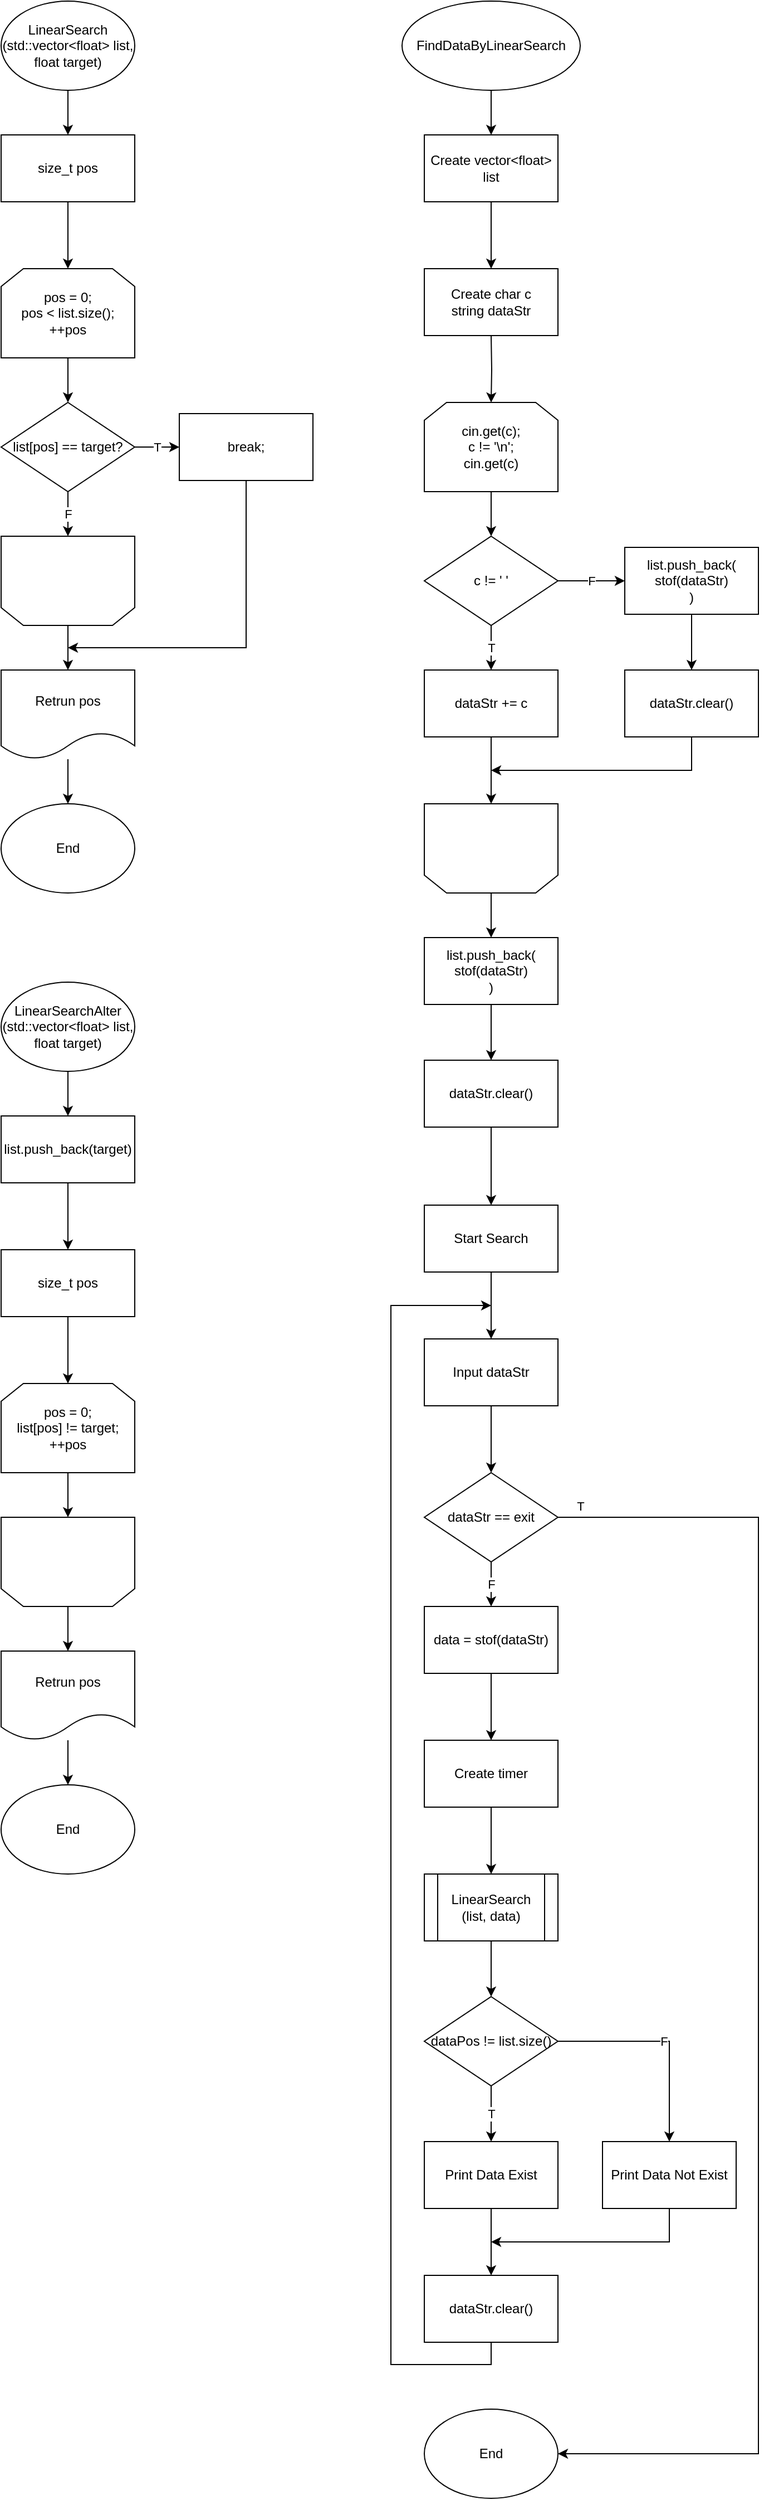 <mxfile version="18.0.6" type="device"><diagram id="dbAv6WOl2y5dL6yzZgsr" name="페이지-1"><mxGraphModel dx="1422" dy="985" grid="1" gridSize="10" guides="1" tooltips="1" connect="1" arrows="1" fold="1" page="1" pageScale="1" pageWidth="827" pageHeight="1169" math="0" shadow="0"><root><mxCell id="0"/><mxCell id="1" parent="0"/><mxCell id="sxUtLEUIHBztCL8-l8hh-17" style="edgeStyle=orthogonalEdgeStyle;rounded=0;orthogonalLoop=1;jettySize=auto;html=1;" edge="1" parent="1" source="sxUtLEUIHBztCL8-l8hh-2" target="sxUtLEUIHBztCL8-l8hh-12"><mxGeometry relative="1" as="geometry"/></mxCell><mxCell id="sxUtLEUIHBztCL8-l8hh-2" value="LinearSearch&lt;br&gt;(std::vector&amp;lt;float&amp;gt; list, float target)" style="ellipse;whiteSpace=wrap;html=1;" vertex="1" parent="1"><mxGeometry x="40" y="40" width="120" height="80" as="geometry"/></mxCell><mxCell id="sxUtLEUIHBztCL8-l8hh-5" style="edgeStyle=orthogonalEdgeStyle;rounded=0;orthogonalLoop=1;jettySize=auto;html=1;entryX=0.5;entryY=0;entryDx=0;entryDy=0;" edge="1" parent="1" source="sxUtLEUIHBztCL8-l8hh-4"><mxGeometry relative="1" as="geometry"><mxPoint x="100" y="400" as="targetPoint"/></mxGeometry></mxCell><mxCell id="sxUtLEUIHBztCL8-l8hh-4" value="pos = 0;&lt;br&gt;pos &amp;lt; list.size();&lt;br&gt;++pos" style="shape=loopLimit;whiteSpace=wrap;html=1;" vertex="1" parent="1"><mxGeometry x="40" y="280" width="120" height="80" as="geometry"/></mxCell><mxCell id="sxUtLEUIHBztCL8-l8hh-15" style="edgeStyle=orthogonalEdgeStyle;rounded=0;orthogonalLoop=1;jettySize=auto;html=1;entryX=0.5;entryY=0;entryDx=0;entryDy=0;" edge="1" parent="1" source="sxUtLEUIHBztCL8-l8hh-6" target="sxUtLEUIHBztCL8-l8hh-11"><mxGeometry relative="1" as="geometry"/></mxCell><mxCell id="sxUtLEUIHBztCL8-l8hh-6" value="" style="shape=loopLimit;whiteSpace=wrap;html=1;flipV=1;" vertex="1" parent="1"><mxGeometry x="40" y="520" width="120" height="80" as="geometry"/></mxCell><mxCell id="sxUtLEUIHBztCL8-l8hh-9" value="F" style="edgeStyle=orthogonalEdgeStyle;rounded=0;orthogonalLoop=1;jettySize=auto;html=1;entryX=0.5;entryY=0;entryDx=0;entryDy=0;" edge="1" parent="1" source="sxUtLEUIHBztCL8-l8hh-8" target="sxUtLEUIHBztCL8-l8hh-6"><mxGeometry relative="1" as="geometry"/></mxCell><mxCell id="sxUtLEUIHBztCL8-l8hh-14" value="T" style="edgeStyle=orthogonalEdgeStyle;rounded=0;orthogonalLoop=1;jettySize=auto;html=1;entryX=0;entryY=0.5;entryDx=0;entryDy=0;" edge="1" parent="1" source="sxUtLEUIHBztCL8-l8hh-8" target="sxUtLEUIHBztCL8-l8hh-13"><mxGeometry relative="1" as="geometry"/></mxCell><mxCell id="sxUtLEUIHBztCL8-l8hh-8" value="&lt;span style=&quot;&quot;&gt;list[pos] == target?&lt;/span&gt;" style="rhombus;whiteSpace=wrap;html=1;" vertex="1" parent="1"><mxGeometry x="40" y="400" width="120" height="80" as="geometry"/></mxCell><mxCell id="sxUtLEUIHBztCL8-l8hh-20" style="edgeStyle=orthogonalEdgeStyle;rounded=0;orthogonalLoop=1;jettySize=auto;html=1;" edge="1" parent="1" source="sxUtLEUIHBztCL8-l8hh-11" target="sxUtLEUIHBztCL8-l8hh-19"><mxGeometry relative="1" as="geometry"/></mxCell><mxCell id="sxUtLEUIHBztCL8-l8hh-11" value="Retrun pos" style="shape=document;whiteSpace=wrap;html=1;boundedLbl=1;" vertex="1" parent="1"><mxGeometry x="40" y="640" width="120" height="80" as="geometry"/></mxCell><mxCell id="sxUtLEUIHBztCL8-l8hh-18" style="edgeStyle=orthogonalEdgeStyle;rounded=0;orthogonalLoop=1;jettySize=auto;html=1;" edge="1" parent="1" source="sxUtLEUIHBztCL8-l8hh-12" target="sxUtLEUIHBztCL8-l8hh-4"><mxGeometry relative="1" as="geometry"/></mxCell><mxCell id="sxUtLEUIHBztCL8-l8hh-12" value="size_t&amp;nbsp;pos" style="rounded=0;whiteSpace=wrap;html=1;" vertex="1" parent="1"><mxGeometry x="40" y="160" width="120" height="60" as="geometry"/></mxCell><mxCell id="sxUtLEUIHBztCL8-l8hh-16" style="edgeStyle=orthogonalEdgeStyle;rounded=0;orthogonalLoop=1;jettySize=auto;html=1;" edge="1" parent="1" source="sxUtLEUIHBztCL8-l8hh-13"><mxGeometry relative="1" as="geometry"><mxPoint x="100" y="620" as="targetPoint"/><Array as="points"><mxPoint x="260" y="620"/></Array></mxGeometry></mxCell><mxCell id="sxUtLEUIHBztCL8-l8hh-13" value="break;" style="rounded=0;whiteSpace=wrap;html=1;" vertex="1" parent="1"><mxGeometry x="200" y="410" width="120" height="60" as="geometry"/></mxCell><mxCell id="sxUtLEUIHBztCL8-l8hh-19" value="End" style="ellipse;whiteSpace=wrap;html=1;" vertex="1" parent="1"><mxGeometry x="40" y="760" width="120" height="80" as="geometry"/></mxCell><mxCell id="sxUtLEUIHBztCL8-l8hh-23" style="edgeStyle=orthogonalEdgeStyle;rounded=0;orthogonalLoop=1;jettySize=auto;html=1;" edge="1" parent="1" source="sxUtLEUIHBztCL8-l8hh-21" target="sxUtLEUIHBztCL8-l8hh-22"><mxGeometry relative="1" as="geometry"/></mxCell><mxCell id="sxUtLEUIHBztCL8-l8hh-21" value="FindDataByLinearSearch" style="ellipse;whiteSpace=wrap;html=1;" vertex="1" parent="1"><mxGeometry x="400" y="40" width="160" height="80" as="geometry"/></mxCell><mxCell id="sxUtLEUIHBztCL8-l8hh-25" style="edgeStyle=orthogonalEdgeStyle;rounded=0;orthogonalLoop=1;jettySize=auto;html=1;" edge="1" parent="1" source="sxUtLEUIHBztCL8-l8hh-22"><mxGeometry relative="1" as="geometry"><mxPoint x="480" y="280" as="targetPoint"/></mxGeometry></mxCell><mxCell id="sxUtLEUIHBztCL8-l8hh-22" value="Create vector&amp;lt;float&amp;gt;&lt;br&gt;list" style="rounded=0;whiteSpace=wrap;html=1;" vertex="1" parent="1"><mxGeometry x="420" y="160" width="120" height="60" as="geometry"/></mxCell><mxCell id="sxUtLEUIHBztCL8-l8hh-38" style="edgeStyle=orthogonalEdgeStyle;rounded=0;orthogonalLoop=1;jettySize=auto;html=1;" edge="1" parent="1" source="sxUtLEUIHBztCL8-l8hh-39"><mxGeometry relative="1" as="geometry"><mxPoint x="100" y="1040" as="targetPoint"/></mxGeometry></mxCell><mxCell id="sxUtLEUIHBztCL8-l8hh-39" value="LinearSearchAlter&lt;br&gt;(std::vector&amp;lt;float&amp;gt; list, float target)" style="ellipse;whiteSpace=wrap;html=1;" vertex="1" parent="1"><mxGeometry x="40" y="920" width="120" height="80" as="geometry"/></mxCell><mxCell id="sxUtLEUIHBztCL8-l8hh-54" style="edgeStyle=orthogonalEdgeStyle;rounded=0;orthogonalLoop=1;jettySize=auto;html=1;entryX=0.5;entryY=0;entryDx=0;entryDy=0;" edge="1" parent="1" source="sxUtLEUIHBztCL8-l8hh-55"><mxGeometry relative="1" as="geometry"><mxPoint x="100" y="1400" as="targetPoint"/></mxGeometry></mxCell><mxCell id="sxUtLEUIHBztCL8-l8hh-55" value="pos = 0;&lt;br&gt;list[pos] != target;&lt;br&gt;++pos" style="shape=loopLimit;whiteSpace=wrap;html=1;" vertex="1" parent="1"><mxGeometry x="40" y="1280" width="120" height="80" as="geometry"/></mxCell><mxCell id="sxUtLEUIHBztCL8-l8hh-56" style="edgeStyle=orthogonalEdgeStyle;rounded=0;orthogonalLoop=1;jettySize=auto;html=1;entryX=0.5;entryY=0;entryDx=0;entryDy=0;" edge="1" parent="1" source="sxUtLEUIHBztCL8-l8hh-57" target="sxUtLEUIHBztCL8-l8hh-59"><mxGeometry relative="1" as="geometry"/></mxCell><mxCell id="sxUtLEUIHBztCL8-l8hh-57" value="" style="shape=loopLimit;whiteSpace=wrap;html=1;flipV=1;" vertex="1" parent="1"><mxGeometry x="40" y="1400" width="120" height="80" as="geometry"/></mxCell><mxCell id="sxUtLEUIHBztCL8-l8hh-58" style="edgeStyle=orthogonalEdgeStyle;rounded=0;orthogonalLoop=1;jettySize=auto;html=1;" edge="1" parent="1" source="sxUtLEUIHBztCL8-l8hh-59" target="sxUtLEUIHBztCL8-l8hh-62"><mxGeometry relative="1" as="geometry"/></mxCell><mxCell id="sxUtLEUIHBztCL8-l8hh-59" value="Retrun pos" style="shape=document;whiteSpace=wrap;html=1;boundedLbl=1;" vertex="1" parent="1"><mxGeometry x="40" y="1520" width="120" height="80" as="geometry"/></mxCell><mxCell id="sxUtLEUIHBztCL8-l8hh-60" style="edgeStyle=orthogonalEdgeStyle;rounded=0;orthogonalLoop=1;jettySize=auto;html=1;" edge="1" parent="1" source="sxUtLEUIHBztCL8-l8hh-61" target="sxUtLEUIHBztCL8-l8hh-55"><mxGeometry relative="1" as="geometry"/></mxCell><mxCell id="sxUtLEUIHBztCL8-l8hh-61" value="size_t pos" style="rounded=0;whiteSpace=wrap;html=1;" vertex="1" parent="1"><mxGeometry x="40" y="1160" width="120" height="60" as="geometry"/></mxCell><mxCell id="sxUtLEUIHBztCL8-l8hh-62" value="End" style="ellipse;whiteSpace=wrap;html=1;" vertex="1" parent="1"><mxGeometry x="40" y="1640" width="120" height="80" as="geometry"/></mxCell><mxCell id="sxUtLEUIHBztCL8-l8hh-64" style="edgeStyle=orthogonalEdgeStyle;rounded=0;orthogonalLoop=1;jettySize=auto;html=1;" edge="1" parent="1" source="sxUtLEUIHBztCL8-l8hh-63" target="sxUtLEUIHBztCL8-l8hh-61"><mxGeometry relative="1" as="geometry"/></mxCell><mxCell id="sxUtLEUIHBztCL8-l8hh-63" value="list.push_back(target)" style="rounded=0;whiteSpace=wrap;html=1;" vertex="1" parent="1"><mxGeometry x="40" y="1040" width="120" height="60" as="geometry"/></mxCell><mxCell id="sxUtLEUIHBztCL8-l8hh-83" style="edgeStyle=orthogonalEdgeStyle;rounded=0;orthogonalLoop=1;jettySize=auto;html=1;" edge="1" parent="1" source="sxUtLEUIHBztCL8-l8hh-79" target="sxUtLEUIHBztCL8-l8hh-82"><mxGeometry relative="1" as="geometry"/></mxCell><mxCell id="sxUtLEUIHBztCL8-l8hh-79" value="cin.get(c);&lt;br&gt;c != '\n';&lt;br&gt;cin.get(c)" style="shape=loopLimit;whiteSpace=wrap;html=1;" vertex="1" parent="1"><mxGeometry x="420" y="400" width="120" height="80" as="geometry"/></mxCell><mxCell id="sxUtLEUIHBztCL8-l8hh-81" style="edgeStyle=orthogonalEdgeStyle;rounded=0;orthogonalLoop=1;jettySize=auto;html=1;" edge="1" parent="1" target="sxUtLEUIHBztCL8-l8hh-79"><mxGeometry relative="1" as="geometry"><mxPoint x="480" y="340" as="sourcePoint"/></mxGeometry></mxCell><mxCell id="sxUtLEUIHBztCL8-l8hh-85" value="T" style="edgeStyle=orthogonalEdgeStyle;rounded=0;orthogonalLoop=1;jettySize=auto;html=1;" edge="1" parent="1" source="sxUtLEUIHBztCL8-l8hh-82" target="sxUtLEUIHBztCL8-l8hh-84"><mxGeometry relative="1" as="geometry"/></mxCell><mxCell id="sxUtLEUIHBztCL8-l8hh-88" value="F" style="edgeStyle=orthogonalEdgeStyle;rounded=0;orthogonalLoop=1;jettySize=auto;html=1;" edge="1" parent="1" source="sxUtLEUIHBztCL8-l8hh-82" target="sxUtLEUIHBztCL8-l8hh-87"><mxGeometry relative="1" as="geometry"/></mxCell><mxCell id="sxUtLEUIHBztCL8-l8hh-82" value="&lt;span style=&quot;&quot;&gt;c != ' '&lt;/span&gt;" style="rhombus;whiteSpace=wrap;html=1;" vertex="1" parent="1"><mxGeometry x="420" y="520" width="120" height="80" as="geometry"/></mxCell><mxCell id="sxUtLEUIHBztCL8-l8hh-92" style="edgeStyle=orthogonalEdgeStyle;rounded=0;orthogonalLoop=1;jettySize=auto;html=1;entryX=0.5;entryY=0;entryDx=0;entryDy=0;" edge="1" parent="1" source="sxUtLEUIHBztCL8-l8hh-84" target="sxUtLEUIHBztCL8-l8hh-91"><mxGeometry relative="1" as="geometry"/></mxCell><mxCell id="sxUtLEUIHBztCL8-l8hh-84" value="dataStr += c" style="rounded=0;whiteSpace=wrap;html=1;" vertex="1" parent="1"><mxGeometry x="420" y="640" width="120" height="60" as="geometry"/></mxCell><mxCell id="sxUtLEUIHBztCL8-l8hh-86" value="Create char c&lt;br&gt;string dataStr" style="rounded=0;whiteSpace=wrap;html=1;" vertex="1" parent="1"><mxGeometry x="420" y="280" width="120" height="60" as="geometry"/></mxCell><mxCell id="sxUtLEUIHBztCL8-l8hh-90" style="edgeStyle=orthogonalEdgeStyle;rounded=0;orthogonalLoop=1;jettySize=auto;html=1;entryX=0.5;entryY=0;entryDx=0;entryDy=0;" edge="1" parent="1" source="sxUtLEUIHBztCL8-l8hh-87" target="sxUtLEUIHBztCL8-l8hh-89"><mxGeometry relative="1" as="geometry"/></mxCell><mxCell id="sxUtLEUIHBztCL8-l8hh-87" value="list.push_back(&lt;br&gt;stof(dataStr)&lt;br&gt;)" style="rounded=0;whiteSpace=wrap;html=1;" vertex="1" parent="1"><mxGeometry x="600" y="530" width="120" height="60" as="geometry"/></mxCell><mxCell id="sxUtLEUIHBztCL8-l8hh-93" style="edgeStyle=orthogonalEdgeStyle;rounded=0;orthogonalLoop=1;jettySize=auto;html=1;" edge="1" parent="1" source="sxUtLEUIHBztCL8-l8hh-89"><mxGeometry relative="1" as="geometry"><mxPoint x="480" y="730" as="targetPoint"/><Array as="points"><mxPoint x="660" y="730"/></Array></mxGeometry></mxCell><mxCell id="sxUtLEUIHBztCL8-l8hh-89" value="dataStr.clear()" style="rounded=0;whiteSpace=wrap;html=1;" vertex="1" parent="1"><mxGeometry x="600" y="640" width="120" height="60" as="geometry"/></mxCell><mxCell id="sxUtLEUIHBztCL8-l8hh-95" style="edgeStyle=orthogonalEdgeStyle;rounded=0;orthogonalLoop=1;jettySize=auto;html=1;" edge="1" parent="1" source="sxUtLEUIHBztCL8-l8hh-91"><mxGeometry relative="1" as="geometry"><mxPoint x="480" y="880" as="targetPoint"/></mxGeometry></mxCell><mxCell id="sxUtLEUIHBztCL8-l8hh-91" value="" style="shape=loopLimit;whiteSpace=wrap;html=1;flipV=1;" vertex="1" parent="1"><mxGeometry x="420" y="760" width="120" height="80" as="geometry"/></mxCell><mxCell id="sxUtLEUIHBztCL8-l8hh-96" style="edgeStyle=orthogonalEdgeStyle;rounded=0;orthogonalLoop=1;jettySize=auto;html=1;entryX=0.5;entryY=0;entryDx=0;entryDy=0;" edge="1" parent="1" source="sxUtLEUIHBztCL8-l8hh-97" target="sxUtLEUIHBztCL8-l8hh-98"><mxGeometry relative="1" as="geometry"/></mxCell><mxCell id="sxUtLEUIHBztCL8-l8hh-97" value="list.push_back(&lt;br&gt;stof(dataStr)&lt;br&gt;)" style="rounded=0;whiteSpace=wrap;html=1;" vertex="1" parent="1"><mxGeometry x="420" y="880" width="120" height="60" as="geometry"/></mxCell><mxCell id="sxUtLEUIHBztCL8-l8hh-121" style="edgeStyle=orthogonalEdgeStyle;rounded=0;orthogonalLoop=1;jettySize=auto;html=1;entryX=0.5;entryY=0;entryDx=0;entryDy=0;" edge="1" parent="1" source="sxUtLEUIHBztCL8-l8hh-98" target="sxUtLEUIHBztCL8-l8hh-99"><mxGeometry relative="1" as="geometry"/></mxCell><mxCell id="sxUtLEUIHBztCL8-l8hh-98" value="dataStr.clear()" style="rounded=0;whiteSpace=wrap;html=1;" vertex="1" parent="1"><mxGeometry x="420" y="990" width="120" height="60" as="geometry"/></mxCell><mxCell id="sxUtLEUIHBztCL8-l8hh-122" style="edgeStyle=orthogonalEdgeStyle;rounded=0;orthogonalLoop=1;jettySize=auto;html=1;" edge="1" parent="1" source="sxUtLEUIHBztCL8-l8hh-99" target="sxUtLEUIHBztCL8-l8hh-100"><mxGeometry relative="1" as="geometry"/></mxCell><mxCell id="sxUtLEUIHBztCL8-l8hh-99" value="Start Search" style="rounded=0;whiteSpace=wrap;html=1;" vertex="1" parent="1"><mxGeometry x="420" y="1120" width="120" height="60" as="geometry"/></mxCell><mxCell id="sxUtLEUIHBztCL8-l8hh-123" style="edgeStyle=orthogonalEdgeStyle;rounded=0;orthogonalLoop=1;jettySize=auto;html=1;entryX=0.5;entryY=0;entryDx=0;entryDy=0;" edge="1" parent="1" source="sxUtLEUIHBztCL8-l8hh-100" target="sxUtLEUIHBztCL8-l8hh-101"><mxGeometry relative="1" as="geometry"/></mxCell><mxCell id="sxUtLEUIHBztCL8-l8hh-100" value="Input dataStr" style="rounded=0;whiteSpace=wrap;html=1;" vertex="1" parent="1"><mxGeometry x="420" y="1240" width="120" height="60" as="geometry"/></mxCell><mxCell id="sxUtLEUIHBztCL8-l8hh-117" value="F" style="edgeStyle=orthogonalEdgeStyle;rounded=0;orthogonalLoop=1;jettySize=auto;html=1;entryX=0.5;entryY=0;entryDx=0;entryDy=0;" edge="1" parent="1" source="sxUtLEUIHBztCL8-l8hh-101" target="sxUtLEUIHBztCL8-l8hh-103"><mxGeometry relative="1" as="geometry"/></mxCell><mxCell id="sxUtLEUIHBztCL8-l8hh-127" value="T" style="edgeStyle=orthogonalEdgeStyle;rounded=0;orthogonalLoop=1;jettySize=auto;html=1;exitX=1;exitY=0.5;exitDx=0;exitDy=0;" edge="1" parent="1" source="sxUtLEUIHBztCL8-l8hh-101" target="sxUtLEUIHBztCL8-l8hh-126"><mxGeometry x="-0.967" y="10" relative="1" as="geometry"><Array as="points"><mxPoint x="720" y="1400"/><mxPoint x="720" y="2240"/></Array><mxPoint as="offset"/></mxGeometry></mxCell><mxCell id="sxUtLEUIHBztCL8-l8hh-101" value="&lt;span style=&quot;&quot;&gt;dataStr == exit&lt;br&gt;&lt;/span&gt;" style="rhombus;whiteSpace=wrap;html=1;" vertex="1" parent="1"><mxGeometry x="420" y="1360" width="120" height="80" as="geometry"/></mxCell><mxCell id="sxUtLEUIHBztCL8-l8hh-116" style="edgeStyle=orthogonalEdgeStyle;rounded=0;orthogonalLoop=1;jettySize=auto;html=1;" edge="1" parent="1" source="sxUtLEUIHBztCL8-l8hh-103" target="sxUtLEUIHBztCL8-l8hh-104"><mxGeometry relative="1" as="geometry"/></mxCell><mxCell id="sxUtLEUIHBztCL8-l8hh-103" value="data = stof(dataStr)" style="rounded=0;whiteSpace=wrap;html=1;" vertex="1" parent="1"><mxGeometry x="420" y="1480" width="120" height="60" as="geometry"/></mxCell><mxCell id="sxUtLEUIHBztCL8-l8hh-115" style="edgeStyle=orthogonalEdgeStyle;rounded=0;orthogonalLoop=1;jettySize=auto;html=1;entryX=0.5;entryY=0;entryDx=0;entryDy=0;" edge="1" parent="1" source="sxUtLEUIHBztCL8-l8hh-104" target="sxUtLEUIHBztCL8-l8hh-106"><mxGeometry relative="1" as="geometry"/></mxCell><mxCell id="sxUtLEUIHBztCL8-l8hh-104" value="Create timer" style="rounded=0;whiteSpace=wrap;html=1;" vertex="1" parent="1"><mxGeometry x="420" y="1600" width="120" height="60" as="geometry"/></mxCell><mxCell id="sxUtLEUIHBztCL8-l8hh-113" style="edgeStyle=orthogonalEdgeStyle;rounded=0;orthogonalLoop=1;jettySize=auto;html=1;entryX=0.5;entryY=0;entryDx=0;entryDy=0;" edge="1" parent="1" source="sxUtLEUIHBztCL8-l8hh-106" target="sxUtLEUIHBztCL8-l8hh-107"><mxGeometry relative="1" as="geometry"/></mxCell><mxCell id="sxUtLEUIHBztCL8-l8hh-106" value="LinearSearch&lt;br&gt;(list, data)" style="shape=process;whiteSpace=wrap;html=1;backgroundOutline=1;" vertex="1" parent="1"><mxGeometry x="420" y="1720" width="120" height="60" as="geometry"/></mxCell><mxCell id="sxUtLEUIHBztCL8-l8hh-111" value="T" style="edgeStyle=orthogonalEdgeStyle;rounded=0;orthogonalLoop=1;jettySize=auto;html=1;" edge="1" parent="1" source="sxUtLEUIHBztCL8-l8hh-107" target="sxUtLEUIHBztCL8-l8hh-108"><mxGeometry relative="1" as="geometry"/></mxCell><mxCell id="sxUtLEUIHBztCL8-l8hh-118" value="F" style="edgeStyle=orthogonalEdgeStyle;rounded=0;orthogonalLoop=1;jettySize=auto;html=1;" edge="1" parent="1" source="sxUtLEUIHBztCL8-l8hh-107" target="sxUtLEUIHBztCL8-l8hh-109"><mxGeometry relative="1" as="geometry"/></mxCell><mxCell id="sxUtLEUIHBztCL8-l8hh-107" value="&lt;span style=&quot;&quot;&gt;dataPos != list.size()&lt;br&gt;&lt;/span&gt;" style="rhombus;whiteSpace=wrap;html=1;" vertex="1" parent="1"><mxGeometry x="420" y="1830" width="120" height="80" as="geometry"/></mxCell><mxCell id="sxUtLEUIHBztCL8-l8hh-114" style="edgeStyle=orthogonalEdgeStyle;rounded=0;orthogonalLoop=1;jettySize=auto;html=1;entryX=0.5;entryY=0;entryDx=0;entryDy=0;" edge="1" parent="1" source="sxUtLEUIHBztCL8-l8hh-108" target="sxUtLEUIHBztCL8-l8hh-110"><mxGeometry relative="1" as="geometry"/></mxCell><mxCell id="sxUtLEUIHBztCL8-l8hh-108" value="Print Data Exist" style="rounded=0;whiteSpace=wrap;html=1;" vertex="1" parent="1"><mxGeometry x="420" y="1960" width="120" height="60" as="geometry"/></mxCell><mxCell id="sxUtLEUIHBztCL8-l8hh-119" style="edgeStyle=orthogonalEdgeStyle;rounded=0;orthogonalLoop=1;jettySize=auto;html=1;" edge="1" parent="1" source="sxUtLEUIHBztCL8-l8hh-109"><mxGeometry relative="1" as="geometry"><mxPoint x="480" y="2050" as="targetPoint"/><Array as="points"><mxPoint x="640" y="2050"/></Array></mxGeometry></mxCell><mxCell id="sxUtLEUIHBztCL8-l8hh-109" value="Print Data Not Exist" style="rounded=0;whiteSpace=wrap;html=1;" vertex="1" parent="1"><mxGeometry x="580" y="1960" width="120" height="60" as="geometry"/></mxCell><mxCell id="sxUtLEUIHBztCL8-l8hh-124" style="edgeStyle=orthogonalEdgeStyle;rounded=0;orthogonalLoop=1;jettySize=auto;html=1;exitX=0.5;exitY=1;exitDx=0;exitDy=0;" edge="1" parent="1" source="sxUtLEUIHBztCL8-l8hh-110"><mxGeometry relative="1" as="geometry"><mxPoint x="480" y="1210" as="targetPoint"/><Array as="points"><mxPoint x="480" y="2160"/><mxPoint x="390" y="2160"/><mxPoint x="390" y="1210"/></Array></mxGeometry></mxCell><mxCell id="sxUtLEUIHBztCL8-l8hh-110" value="dataStr.clear()" style="rounded=0;whiteSpace=wrap;html=1;" vertex="1" parent="1"><mxGeometry x="420" y="2080" width="120" height="60" as="geometry"/></mxCell><mxCell id="sxUtLEUIHBztCL8-l8hh-126" value="End" style="ellipse;whiteSpace=wrap;html=1;" vertex="1" parent="1"><mxGeometry x="420" y="2200" width="120" height="80" as="geometry"/></mxCell></root></mxGraphModel></diagram></mxfile>
